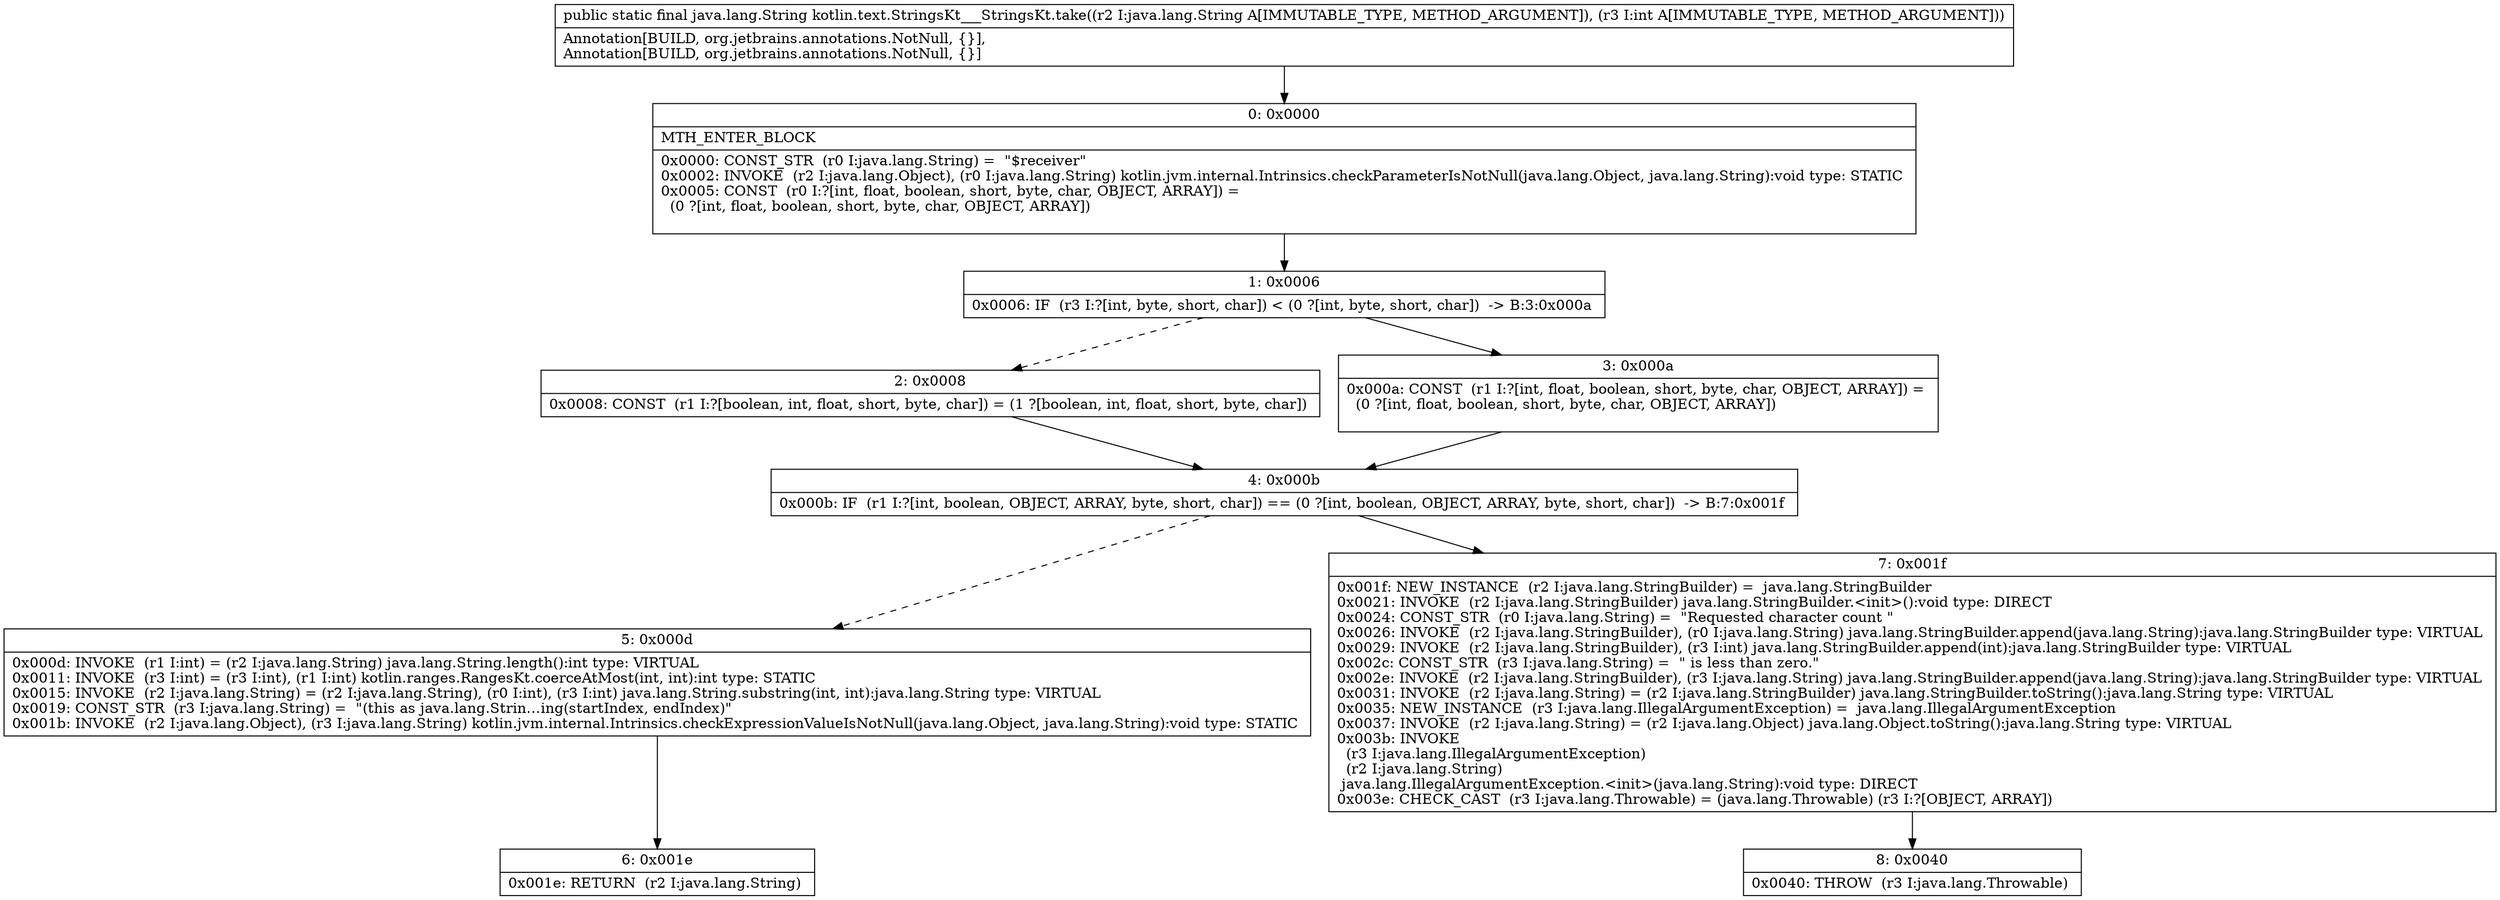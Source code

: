 digraph "CFG forkotlin.text.StringsKt___StringsKt.take(Ljava\/lang\/String;I)Ljava\/lang\/String;" {
Node_0 [shape=record,label="{0\:\ 0x0000|MTH_ENTER_BLOCK\l|0x0000: CONST_STR  (r0 I:java.lang.String) =  \"$receiver\" \l0x0002: INVOKE  (r2 I:java.lang.Object), (r0 I:java.lang.String) kotlin.jvm.internal.Intrinsics.checkParameterIsNotNull(java.lang.Object, java.lang.String):void type: STATIC \l0x0005: CONST  (r0 I:?[int, float, boolean, short, byte, char, OBJECT, ARRAY]) = \l  (0 ?[int, float, boolean, short, byte, char, OBJECT, ARRAY])\l \l}"];
Node_1 [shape=record,label="{1\:\ 0x0006|0x0006: IF  (r3 I:?[int, byte, short, char]) \< (0 ?[int, byte, short, char])  \-\> B:3:0x000a \l}"];
Node_2 [shape=record,label="{2\:\ 0x0008|0x0008: CONST  (r1 I:?[boolean, int, float, short, byte, char]) = (1 ?[boolean, int, float, short, byte, char]) \l}"];
Node_3 [shape=record,label="{3\:\ 0x000a|0x000a: CONST  (r1 I:?[int, float, boolean, short, byte, char, OBJECT, ARRAY]) = \l  (0 ?[int, float, boolean, short, byte, char, OBJECT, ARRAY])\l \l}"];
Node_4 [shape=record,label="{4\:\ 0x000b|0x000b: IF  (r1 I:?[int, boolean, OBJECT, ARRAY, byte, short, char]) == (0 ?[int, boolean, OBJECT, ARRAY, byte, short, char])  \-\> B:7:0x001f \l}"];
Node_5 [shape=record,label="{5\:\ 0x000d|0x000d: INVOKE  (r1 I:int) = (r2 I:java.lang.String) java.lang.String.length():int type: VIRTUAL \l0x0011: INVOKE  (r3 I:int) = (r3 I:int), (r1 I:int) kotlin.ranges.RangesKt.coerceAtMost(int, int):int type: STATIC \l0x0015: INVOKE  (r2 I:java.lang.String) = (r2 I:java.lang.String), (r0 I:int), (r3 I:int) java.lang.String.substring(int, int):java.lang.String type: VIRTUAL \l0x0019: CONST_STR  (r3 I:java.lang.String) =  \"(this as java.lang.Strin…ing(startIndex, endIndex)\" \l0x001b: INVOKE  (r2 I:java.lang.Object), (r3 I:java.lang.String) kotlin.jvm.internal.Intrinsics.checkExpressionValueIsNotNull(java.lang.Object, java.lang.String):void type: STATIC \l}"];
Node_6 [shape=record,label="{6\:\ 0x001e|0x001e: RETURN  (r2 I:java.lang.String) \l}"];
Node_7 [shape=record,label="{7\:\ 0x001f|0x001f: NEW_INSTANCE  (r2 I:java.lang.StringBuilder) =  java.lang.StringBuilder \l0x0021: INVOKE  (r2 I:java.lang.StringBuilder) java.lang.StringBuilder.\<init\>():void type: DIRECT \l0x0024: CONST_STR  (r0 I:java.lang.String) =  \"Requested character count \" \l0x0026: INVOKE  (r2 I:java.lang.StringBuilder), (r0 I:java.lang.String) java.lang.StringBuilder.append(java.lang.String):java.lang.StringBuilder type: VIRTUAL \l0x0029: INVOKE  (r2 I:java.lang.StringBuilder), (r3 I:int) java.lang.StringBuilder.append(int):java.lang.StringBuilder type: VIRTUAL \l0x002c: CONST_STR  (r3 I:java.lang.String) =  \" is less than zero.\" \l0x002e: INVOKE  (r2 I:java.lang.StringBuilder), (r3 I:java.lang.String) java.lang.StringBuilder.append(java.lang.String):java.lang.StringBuilder type: VIRTUAL \l0x0031: INVOKE  (r2 I:java.lang.String) = (r2 I:java.lang.StringBuilder) java.lang.StringBuilder.toString():java.lang.String type: VIRTUAL \l0x0035: NEW_INSTANCE  (r3 I:java.lang.IllegalArgumentException) =  java.lang.IllegalArgumentException \l0x0037: INVOKE  (r2 I:java.lang.String) = (r2 I:java.lang.Object) java.lang.Object.toString():java.lang.String type: VIRTUAL \l0x003b: INVOKE  \l  (r3 I:java.lang.IllegalArgumentException)\l  (r2 I:java.lang.String)\l java.lang.IllegalArgumentException.\<init\>(java.lang.String):void type: DIRECT \l0x003e: CHECK_CAST  (r3 I:java.lang.Throwable) = (java.lang.Throwable) (r3 I:?[OBJECT, ARRAY]) \l}"];
Node_8 [shape=record,label="{8\:\ 0x0040|0x0040: THROW  (r3 I:java.lang.Throwable) \l}"];
MethodNode[shape=record,label="{public static final java.lang.String kotlin.text.StringsKt___StringsKt.take((r2 I:java.lang.String A[IMMUTABLE_TYPE, METHOD_ARGUMENT]), (r3 I:int A[IMMUTABLE_TYPE, METHOD_ARGUMENT]))  | Annotation[BUILD, org.jetbrains.annotations.NotNull, \{\}], \lAnnotation[BUILD, org.jetbrains.annotations.NotNull, \{\}]\l}"];
MethodNode -> Node_0;
Node_0 -> Node_1;
Node_1 -> Node_2[style=dashed];
Node_1 -> Node_3;
Node_2 -> Node_4;
Node_3 -> Node_4;
Node_4 -> Node_5[style=dashed];
Node_4 -> Node_7;
Node_5 -> Node_6;
Node_7 -> Node_8;
}

